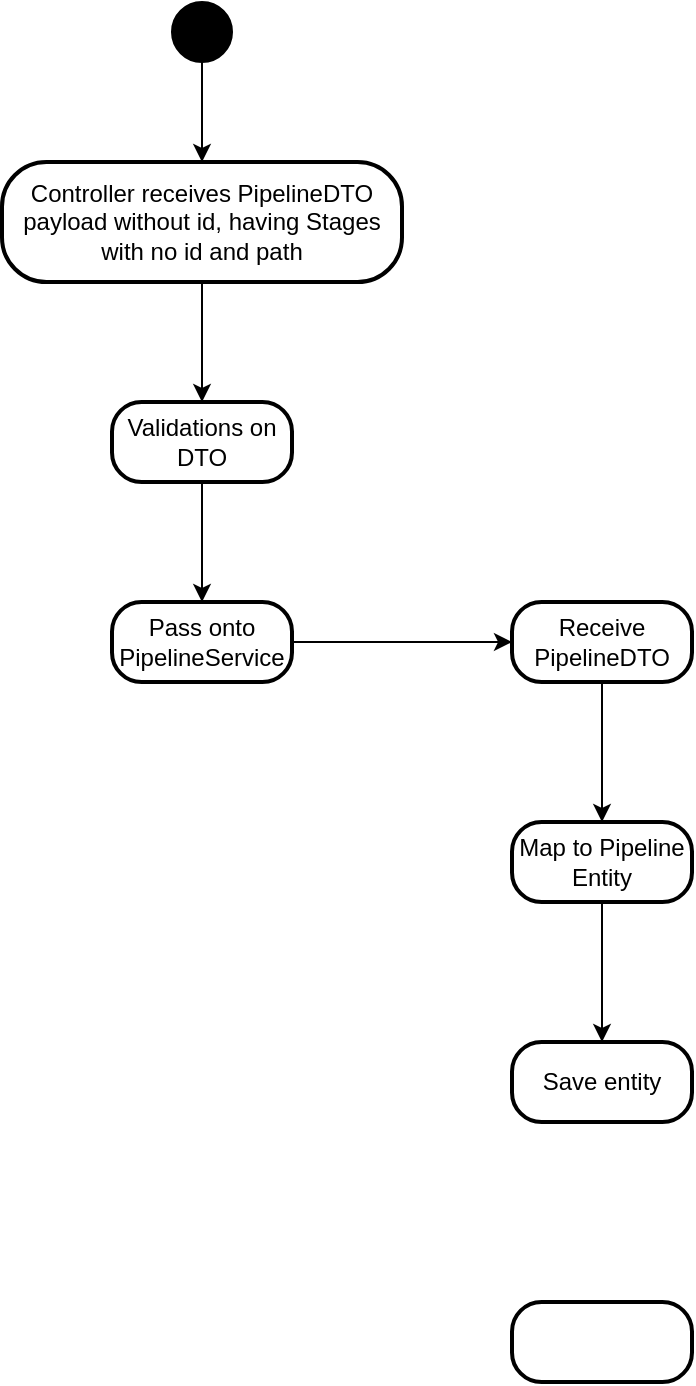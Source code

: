 <mxfile>
    <diagram id="-IpgTF8Li_w3uLlLUEPv" name="Page-1">
        <mxGraphModel dx="1194" dy="853" grid="1" gridSize="10" guides="1" tooltips="1" connect="1" arrows="1" fold="1" page="1" pageScale="1" pageWidth="827" pageHeight="1169" math="0" shadow="0">
            <root>
                <mxCell id="0"/>
                <mxCell id="1" parent="0"/>
                <mxCell id="2" value="" style="ellipse;whiteSpace=wrap;html=1;aspect=fixed;fillColor=#000000;aspect=fixed;" vertex="1" parent="1">
                    <mxGeometry x="420" y="120" width="30" height="30" as="geometry"/>
                </mxCell>
                <mxCell id="3" value="" style="edgeStyle=elbowEdgeStyle;html=1;labelBackgroundColor=none;rounded=1;elbow=vertical;endArrow=classic;endFill=1;align=center;exitX=0.5;exitY=1;exitDx=0;exitDy=0;" edge="1" parent="1" source="2" target="4">
                    <mxGeometry width="80" height="80" relative="1" as="geometry">
                        <mxPoint x="500" y="480" as="sourcePoint"/>
                        <mxPoint x="430" y="210" as="targetPoint"/>
                    </mxGeometry>
                </mxCell>
                <mxCell id="4" value="Controller receives PipelineDTO payload without id, having Stages with no id and path" style="rounded=1;whiteSpace=wrap;html=1;strokeWidth=2;arcSize=37" vertex="1" parent="1">
                    <mxGeometry x="335" y="200" width="200" height="60" as="geometry"/>
                </mxCell>
                <mxCell id="5" value="Validations on DTO" style="rounded=1;whiteSpace=wrap;html=1;strokeWidth=2;arcSize=37" vertex="1" parent="1">
                    <mxGeometry x="390" y="320" width="90" height="40" as="geometry"/>
                </mxCell>
                <mxCell id="6" value="" style="edgeStyle=elbowEdgeStyle;html=1;labelBackgroundColor=none;rounded=1;elbow=horizontal;endArrow=classic;endFill=1;align=left;exitX=0.5;exitY=1;exitDx=0;exitDy=0;" edge="1" parent="1" source="4" target="5">
                    <mxGeometry width="80" height="80" relative="1" as="geometry">
                        <mxPoint x="500" y="480" as="sourcePoint"/>
                        <mxPoint x="580" y="400" as="targetPoint"/>
                    </mxGeometry>
                </mxCell>
                <mxCell id="7" value="Pass onto PipelineService" style="rounded=1;whiteSpace=wrap;html=1;strokeWidth=2;arcSize=37" vertex="1" parent="1">
                    <mxGeometry x="390" y="420" width="90" height="40" as="geometry"/>
                </mxCell>
                <mxCell id="8" value="" style="edgeStyle=elbowEdgeStyle;html=1;labelBackgroundColor=none;rounded=1;elbow=horizontal;endArrow=classic;endFill=1;align=left;exitX=0.5;exitY=1;exitDx=0;exitDy=0;" edge="1" parent="1" source="5" target="7">
                    <mxGeometry width="80" height="80" relative="1" as="geometry">
                        <mxPoint x="500" y="530" as="sourcePoint"/>
                        <mxPoint x="580" y="450" as="targetPoint"/>
                    </mxGeometry>
                </mxCell>
                <mxCell id="9" value="Receive PipelineDTO" style="rounded=1;whiteSpace=wrap;html=1;strokeWidth=2;arcSize=37" vertex="1" parent="1">
                    <mxGeometry x="590" y="420" width="90" height="40" as="geometry"/>
                </mxCell>
                <mxCell id="10" value="" style="edgeStyle=elbowEdgeStyle;html=1;labelBackgroundColor=none;rounded=1;elbow=horizontal;endArrow=classic;endFill=1;align=left;exitX=1;exitY=0.5;exitDx=0;exitDy=0;entryX=0;entryY=0.5;entryDx=0;entryDy=0;" edge="1" parent="1" source="7" target="9">
                    <mxGeometry width="80" height="80" relative="1" as="geometry">
                        <mxPoint x="600" y="590" as="sourcePoint"/>
                        <mxPoint x="680" y="510" as="targetPoint"/>
                    </mxGeometry>
                </mxCell>
                <mxCell id="11" value="" style="edgeStyle=elbowEdgeStyle;html=1;labelBackgroundColor=none;rounded=1;elbow=horizontal;endArrow=classic;endFill=1;align=left;exitX=0.5;exitY=1;exitDx=0;exitDy=0;" edge="1" parent="1" source="9" target="12">
                    <mxGeometry width="80" height="80" relative="1" as="geometry">
                        <mxPoint x="670" y="590" as="sourcePoint"/>
                        <mxPoint x="750" y="510" as="targetPoint"/>
                    </mxGeometry>
                </mxCell>
                <mxCell id="12" value="Map to Pipeline Entity" style="rounded=1;whiteSpace=wrap;html=1;strokeWidth=2;arcSize=37" vertex="1" parent="1">
                    <mxGeometry x="590" y="530" width="90" height="40" as="geometry"/>
                </mxCell>
                <mxCell id="13" value="Save entity" style="rounded=1;whiteSpace=wrap;html=1;strokeWidth=2;arcSize=37" vertex="1" parent="1">
                    <mxGeometry x="590" y="640" width="90" height="40" as="geometry"/>
                </mxCell>
                <mxCell id="14" value="" style="edgeStyle=elbowEdgeStyle;html=1;labelBackgroundColor=none;rounded=1;elbow=horizontal;endArrow=classic;endFill=1;align=left;exitX=0.5;exitY=1;exitDx=0;exitDy=0;entryX=0.5;entryY=0;entryDx=0;entryDy=0;" edge="1" parent="1" source="12" target="13">
                    <mxGeometry width="80" height="80" relative="1" as="geometry">
                        <mxPoint x="670" y="590" as="sourcePoint"/>
                        <mxPoint x="750" y="510" as="targetPoint"/>
                    </mxGeometry>
                </mxCell>
                <mxCell id="15" value="" style="rounded=1;whiteSpace=wrap;html=1;strokeWidth=2;arcSize=37" vertex="1" parent="1">
                    <mxGeometry x="590" y="770" width="90" height="40" as="geometry"/>
                </mxCell>
            </root>
        </mxGraphModel>
    </diagram>
</mxfile>